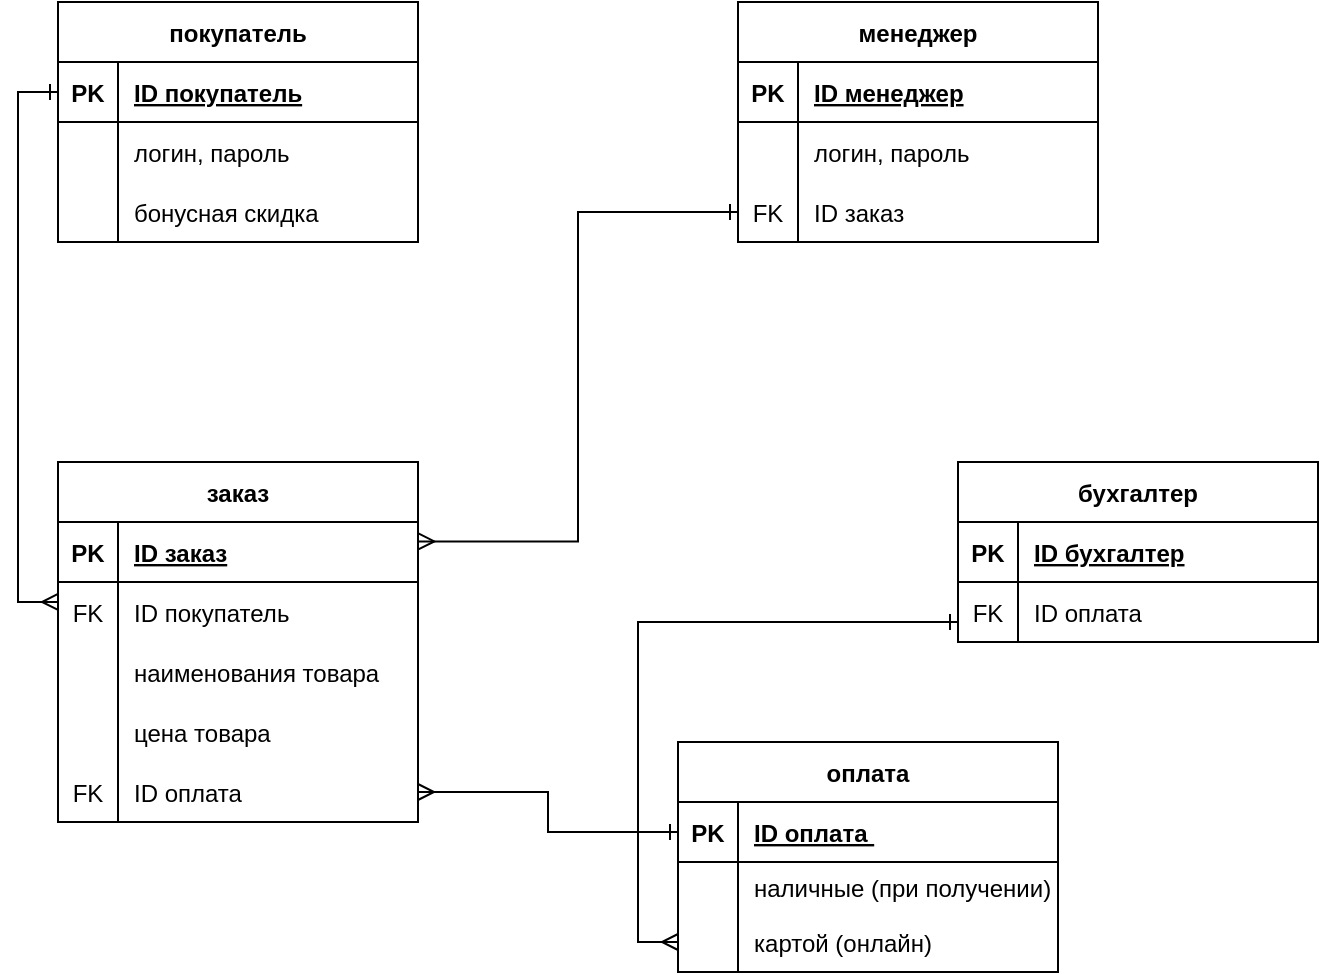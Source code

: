 <mxfile version="20.5.3" type="github">
  <diagram id="JbTqPr7MFs-pzLPAvKMv" name="Страница 1">
    <mxGraphModel dx="981" dy="548" grid="1" gridSize="10" guides="1" tooltips="1" connect="1" arrows="1" fold="1" page="1" pageScale="1" pageWidth="827" pageHeight="1169" math="0" shadow="0">
      <root>
        <mxCell id="0" />
        <mxCell id="1" parent="0" />
        <mxCell id="WolCG5kYPEJdJBEs5XNw-1" value="покупатель" style="shape=table;startSize=30;container=1;collapsible=1;childLayout=tableLayout;fixedRows=1;rowLines=0;fontStyle=1;align=center;resizeLast=1;" vertex="1" parent="1">
          <mxGeometry x="140" y="130" width="180" height="120" as="geometry" />
        </mxCell>
        <mxCell id="WolCG5kYPEJdJBEs5XNw-2" value="" style="shape=tableRow;horizontal=0;startSize=0;swimlaneHead=0;swimlaneBody=0;fillColor=none;collapsible=0;dropTarget=0;points=[[0,0.5],[1,0.5]];portConstraint=eastwest;top=0;left=0;right=0;bottom=1;" vertex="1" parent="WolCG5kYPEJdJBEs5XNw-1">
          <mxGeometry y="30" width="180" height="30" as="geometry" />
        </mxCell>
        <mxCell id="WolCG5kYPEJdJBEs5XNw-3" value="PK" style="shape=partialRectangle;connectable=0;fillColor=none;top=0;left=0;bottom=0;right=0;fontStyle=1;overflow=hidden;" vertex="1" parent="WolCG5kYPEJdJBEs5XNw-2">
          <mxGeometry width="30" height="30" as="geometry">
            <mxRectangle width="30" height="30" as="alternateBounds" />
          </mxGeometry>
        </mxCell>
        <mxCell id="WolCG5kYPEJdJBEs5XNw-4" value="ID покупатель" style="shape=partialRectangle;connectable=0;fillColor=none;top=0;left=0;bottom=0;right=0;align=left;spacingLeft=6;fontStyle=5;overflow=hidden;" vertex="1" parent="WolCG5kYPEJdJBEs5XNw-2">
          <mxGeometry x="30" width="150" height="30" as="geometry">
            <mxRectangle width="150" height="30" as="alternateBounds" />
          </mxGeometry>
        </mxCell>
        <mxCell id="WolCG5kYPEJdJBEs5XNw-5" value="" style="shape=tableRow;horizontal=0;startSize=0;swimlaneHead=0;swimlaneBody=0;fillColor=none;collapsible=0;dropTarget=0;points=[[0,0.5],[1,0.5]];portConstraint=eastwest;top=0;left=0;right=0;bottom=0;" vertex="1" parent="WolCG5kYPEJdJBEs5XNw-1">
          <mxGeometry y="60" width="180" height="30" as="geometry" />
        </mxCell>
        <mxCell id="WolCG5kYPEJdJBEs5XNw-6" value="" style="shape=partialRectangle;connectable=0;fillColor=none;top=0;left=0;bottom=0;right=0;editable=1;overflow=hidden;" vertex="1" parent="WolCG5kYPEJdJBEs5XNw-5">
          <mxGeometry width="30" height="30" as="geometry">
            <mxRectangle width="30" height="30" as="alternateBounds" />
          </mxGeometry>
        </mxCell>
        <mxCell id="WolCG5kYPEJdJBEs5XNw-7" value="логин, пароль" style="shape=partialRectangle;connectable=0;fillColor=none;top=0;left=0;bottom=0;right=0;align=left;spacingLeft=6;overflow=hidden;" vertex="1" parent="WolCG5kYPEJdJBEs5XNw-5">
          <mxGeometry x="30" width="150" height="30" as="geometry">
            <mxRectangle width="150" height="30" as="alternateBounds" />
          </mxGeometry>
        </mxCell>
        <mxCell id="WolCG5kYPEJdJBEs5XNw-11" value="" style="shape=tableRow;horizontal=0;startSize=0;swimlaneHead=0;swimlaneBody=0;fillColor=none;collapsible=0;dropTarget=0;points=[[0,0.5],[1,0.5]];portConstraint=eastwest;top=0;left=0;right=0;bottom=0;" vertex="1" parent="WolCG5kYPEJdJBEs5XNw-1">
          <mxGeometry y="90" width="180" height="30" as="geometry" />
        </mxCell>
        <mxCell id="WolCG5kYPEJdJBEs5XNw-12" value="" style="shape=partialRectangle;connectable=0;fillColor=none;top=0;left=0;bottom=0;right=0;editable=1;overflow=hidden;" vertex="1" parent="WolCG5kYPEJdJBEs5XNw-11">
          <mxGeometry width="30" height="30" as="geometry">
            <mxRectangle width="30" height="30" as="alternateBounds" />
          </mxGeometry>
        </mxCell>
        <mxCell id="WolCG5kYPEJdJBEs5XNw-13" value="бонусная скидка" style="shape=partialRectangle;connectable=0;fillColor=none;top=0;left=0;bottom=0;right=0;align=left;spacingLeft=6;overflow=hidden;" vertex="1" parent="WolCG5kYPEJdJBEs5XNw-11">
          <mxGeometry x="30" width="150" height="30" as="geometry">
            <mxRectangle width="150" height="30" as="alternateBounds" />
          </mxGeometry>
        </mxCell>
        <mxCell id="WolCG5kYPEJdJBEs5XNw-14" value="менеджер" style="shape=table;startSize=30;container=1;collapsible=1;childLayout=tableLayout;fixedRows=1;rowLines=0;fontStyle=1;align=center;resizeLast=1;" vertex="1" parent="1">
          <mxGeometry x="480" y="130" width="180" height="120" as="geometry" />
        </mxCell>
        <mxCell id="WolCG5kYPEJdJBEs5XNw-15" value="" style="shape=tableRow;horizontal=0;startSize=0;swimlaneHead=0;swimlaneBody=0;fillColor=none;collapsible=0;dropTarget=0;points=[[0,0.5],[1,0.5]];portConstraint=eastwest;top=0;left=0;right=0;bottom=1;" vertex="1" parent="WolCG5kYPEJdJBEs5XNw-14">
          <mxGeometry y="30" width="180" height="30" as="geometry" />
        </mxCell>
        <mxCell id="WolCG5kYPEJdJBEs5XNw-16" value="PK" style="shape=partialRectangle;connectable=0;fillColor=none;top=0;left=0;bottom=0;right=0;fontStyle=1;overflow=hidden;" vertex="1" parent="WolCG5kYPEJdJBEs5XNw-15">
          <mxGeometry width="30" height="30" as="geometry">
            <mxRectangle width="30" height="30" as="alternateBounds" />
          </mxGeometry>
        </mxCell>
        <mxCell id="WolCG5kYPEJdJBEs5XNw-17" value="ID менеджер" style="shape=partialRectangle;connectable=0;fillColor=none;top=0;left=0;bottom=0;right=0;align=left;spacingLeft=6;fontStyle=5;overflow=hidden;" vertex="1" parent="WolCG5kYPEJdJBEs5XNw-15">
          <mxGeometry x="30" width="150" height="30" as="geometry">
            <mxRectangle width="150" height="30" as="alternateBounds" />
          </mxGeometry>
        </mxCell>
        <mxCell id="WolCG5kYPEJdJBEs5XNw-18" value="" style="shape=tableRow;horizontal=0;startSize=0;swimlaneHead=0;swimlaneBody=0;fillColor=none;collapsible=0;dropTarget=0;points=[[0,0.5],[1,0.5]];portConstraint=eastwest;top=0;left=0;right=0;bottom=0;" vertex="1" parent="WolCG5kYPEJdJBEs5XNw-14">
          <mxGeometry y="60" width="180" height="30" as="geometry" />
        </mxCell>
        <mxCell id="WolCG5kYPEJdJBEs5XNw-19" value="" style="shape=partialRectangle;connectable=0;fillColor=none;top=0;left=0;bottom=0;right=0;editable=1;overflow=hidden;" vertex="1" parent="WolCG5kYPEJdJBEs5XNw-18">
          <mxGeometry width="30" height="30" as="geometry">
            <mxRectangle width="30" height="30" as="alternateBounds" />
          </mxGeometry>
        </mxCell>
        <mxCell id="WolCG5kYPEJdJBEs5XNw-20" value="логин, пароль" style="shape=partialRectangle;connectable=0;fillColor=none;top=0;left=0;bottom=0;right=0;align=left;spacingLeft=6;overflow=hidden;" vertex="1" parent="WolCG5kYPEJdJBEs5XNw-18">
          <mxGeometry x="30" width="150" height="30" as="geometry">
            <mxRectangle width="150" height="30" as="alternateBounds" />
          </mxGeometry>
        </mxCell>
        <mxCell id="WolCG5kYPEJdJBEs5XNw-21" value="" style="shape=tableRow;horizontal=0;startSize=0;swimlaneHead=0;swimlaneBody=0;fillColor=none;collapsible=0;dropTarget=0;points=[[0,0.5],[1,0.5]];portConstraint=eastwest;top=0;left=0;right=0;bottom=0;" vertex="1" parent="WolCG5kYPEJdJBEs5XNw-14">
          <mxGeometry y="90" width="180" height="30" as="geometry" />
        </mxCell>
        <mxCell id="WolCG5kYPEJdJBEs5XNw-22" value="FK" style="shape=partialRectangle;connectable=0;fillColor=none;top=0;left=0;bottom=0;right=0;editable=1;overflow=hidden;" vertex="1" parent="WolCG5kYPEJdJBEs5XNw-21">
          <mxGeometry width="30" height="30" as="geometry">
            <mxRectangle width="30" height="30" as="alternateBounds" />
          </mxGeometry>
        </mxCell>
        <mxCell id="WolCG5kYPEJdJBEs5XNw-23" value="ID заказ" style="shape=partialRectangle;connectable=0;fillColor=none;top=0;left=0;bottom=0;right=0;align=left;spacingLeft=6;overflow=hidden;" vertex="1" parent="WolCG5kYPEJdJBEs5XNw-21">
          <mxGeometry x="30" width="150" height="30" as="geometry">
            <mxRectangle width="150" height="30" as="alternateBounds" />
          </mxGeometry>
        </mxCell>
        <mxCell id="WolCG5kYPEJdJBEs5XNw-27" value="бухгалтер" style="shape=table;startSize=30;container=1;collapsible=1;childLayout=tableLayout;fixedRows=1;rowLines=0;fontStyle=1;align=center;resizeLast=1;" vertex="1" parent="1">
          <mxGeometry x="590" y="360" width="180" height="90" as="geometry" />
        </mxCell>
        <mxCell id="WolCG5kYPEJdJBEs5XNw-28" value="" style="shape=tableRow;horizontal=0;startSize=0;swimlaneHead=0;swimlaneBody=0;fillColor=none;collapsible=0;dropTarget=0;points=[[0,0.5],[1,0.5]];portConstraint=eastwest;top=0;left=0;right=0;bottom=1;" vertex="1" parent="WolCG5kYPEJdJBEs5XNw-27">
          <mxGeometry y="30" width="180" height="30" as="geometry" />
        </mxCell>
        <mxCell id="WolCG5kYPEJdJBEs5XNw-29" value="PK" style="shape=partialRectangle;connectable=0;fillColor=none;top=0;left=0;bottom=0;right=0;fontStyle=1;overflow=hidden;" vertex="1" parent="WolCG5kYPEJdJBEs5XNw-28">
          <mxGeometry width="30" height="30" as="geometry">
            <mxRectangle width="30" height="30" as="alternateBounds" />
          </mxGeometry>
        </mxCell>
        <mxCell id="WolCG5kYPEJdJBEs5XNw-30" value="ID бухгалтер" style="shape=partialRectangle;connectable=0;fillColor=none;top=0;left=0;bottom=0;right=0;align=left;spacingLeft=6;fontStyle=5;overflow=hidden;" vertex="1" parent="WolCG5kYPEJdJBEs5XNw-28">
          <mxGeometry x="30" width="150" height="30" as="geometry">
            <mxRectangle width="150" height="30" as="alternateBounds" />
          </mxGeometry>
        </mxCell>
        <mxCell id="WolCG5kYPEJdJBEs5XNw-34" value="" style="shape=tableRow;horizontal=0;startSize=0;swimlaneHead=0;swimlaneBody=0;fillColor=none;collapsible=0;dropTarget=0;points=[[0,0.5],[1,0.5]];portConstraint=eastwest;top=0;left=0;right=0;bottom=0;" vertex="1" parent="WolCG5kYPEJdJBEs5XNw-27">
          <mxGeometry y="60" width="180" height="30" as="geometry" />
        </mxCell>
        <mxCell id="WolCG5kYPEJdJBEs5XNw-35" value="FK" style="shape=partialRectangle;connectable=0;fillColor=none;top=0;left=0;bottom=0;right=0;editable=1;overflow=hidden;" vertex="1" parent="WolCG5kYPEJdJBEs5XNw-34">
          <mxGeometry width="30" height="30" as="geometry">
            <mxRectangle width="30" height="30" as="alternateBounds" />
          </mxGeometry>
        </mxCell>
        <mxCell id="WolCG5kYPEJdJBEs5XNw-36" value="ID оплата" style="shape=partialRectangle;connectable=0;fillColor=none;top=0;left=0;bottom=0;right=0;align=left;spacingLeft=6;overflow=hidden;" vertex="1" parent="WolCG5kYPEJdJBEs5XNw-34">
          <mxGeometry x="30" width="150" height="30" as="geometry">
            <mxRectangle width="150" height="30" as="alternateBounds" />
          </mxGeometry>
        </mxCell>
        <mxCell id="WolCG5kYPEJdJBEs5XNw-40" value="заказ" style="shape=table;startSize=30;container=1;collapsible=1;childLayout=tableLayout;fixedRows=1;rowLines=0;fontStyle=1;align=center;resizeLast=1;" vertex="1" parent="1">
          <mxGeometry x="140" y="360" width="180" height="180" as="geometry" />
        </mxCell>
        <mxCell id="WolCG5kYPEJdJBEs5XNw-41" value="" style="shape=tableRow;horizontal=0;startSize=0;swimlaneHead=0;swimlaneBody=0;fillColor=none;collapsible=0;dropTarget=0;points=[[0,0.5],[1,0.5]];portConstraint=eastwest;top=0;left=0;right=0;bottom=1;" vertex="1" parent="WolCG5kYPEJdJBEs5XNw-40">
          <mxGeometry y="30" width="180" height="30" as="geometry" />
        </mxCell>
        <mxCell id="WolCG5kYPEJdJBEs5XNw-42" value="PK" style="shape=partialRectangle;connectable=0;fillColor=none;top=0;left=0;bottom=0;right=0;fontStyle=1;overflow=hidden;" vertex="1" parent="WolCG5kYPEJdJBEs5XNw-41">
          <mxGeometry width="30" height="30" as="geometry">
            <mxRectangle width="30" height="30" as="alternateBounds" />
          </mxGeometry>
        </mxCell>
        <mxCell id="WolCG5kYPEJdJBEs5XNw-43" value="ID заказ" style="shape=partialRectangle;connectable=0;fillColor=none;top=0;left=0;bottom=0;right=0;align=left;spacingLeft=6;fontStyle=5;overflow=hidden;" vertex="1" parent="WolCG5kYPEJdJBEs5XNw-41">
          <mxGeometry x="30" width="150" height="30" as="geometry">
            <mxRectangle width="150" height="30" as="alternateBounds" />
          </mxGeometry>
        </mxCell>
        <mxCell id="WolCG5kYPEJdJBEs5XNw-44" value="" style="shape=tableRow;horizontal=0;startSize=0;swimlaneHead=0;swimlaneBody=0;fillColor=none;collapsible=0;dropTarget=0;points=[[0,0.5],[1,0.5]];portConstraint=eastwest;top=0;left=0;right=0;bottom=0;" vertex="1" parent="WolCG5kYPEJdJBEs5XNw-40">
          <mxGeometry y="60" width="180" height="30" as="geometry" />
        </mxCell>
        <mxCell id="WolCG5kYPEJdJBEs5XNw-45" value="FK" style="shape=partialRectangle;connectable=0;fillColor=none;top=0;left=0;bottom=0;right=0;editable=1;overflow=hidden;" vertex="1" parent="WolCG5kYPEJdJBEs5XNw-44">
          <mxGeometry width="30" height="30" as="geometry">
            <mxRectangle width="30" height="30" as="alternateBounds" />
          </mxGeometry>
        </mxCell>
        <mxCell id="WolCG5kYPEJdJBEs5XNw-46" value="ID покупатель" style="shape=partialRectangle;connectable=0;fillColor=none;top=0;left=0;bottom=0;right=0;align=left;spacingLeft=6;overflow=hidden;" vertex="1" parent="WolCG5kYPEJdJBEs5XNw-44">
          <mxGeometry x="30" width="150" height="30" as="geometry">
            <mxRectangle width="150" height="30" as="alternateBounds" />
          </mxGeometry>
        </mxCell>
        <mxCell id="WolCG5kYPEJdJBEs5XNw-47" value="" style="shape=tableRow;horizontal=0;startSize=0;swimlaneHead=0;swimlaneBody=0;fillColor=none;collapsible=0;dropTarget=0;points=[[0,0.5],[1,0.5]];portConstraint=eastwest;top=0;left=0;right=0;bottom=0;" vertex="1" parent="WolCG5kYPEJdJBEs5XNw-40">
          <mxGeometry y="90" width="180" height="30" as="geometry" />
        </mxCell>
        <mxCell id="WolCG5kYPEJdJBEs5XNw-48" value="" style="shape=partialRectangle;connectable=0;fillColor=none;top=0;left=0;bottom=0;right=0;editable=1;overflow=hidden;" vertex="1" parent="WolCG5kYPEJdJBEs5XNw-47">
          <mxGeometry width="30" height="30" as="geometry">
            <mxRectangle width="30" height="30" as="alternateBounds" />
          </mxGeometry>
        </mxCell>
        <mxCell id="WolCG5kYPEJdJBEs5XNw-49" value="наименования товара" style="shape=partialRectangle;connectable=0;fillColor=none;top=0;left=0;bottom=0;right=0;align=left;spacingLeft=6;overflow=hidden;" vertex="1" parent="WolCG5kYPEJdJBEs5XNw-47">
          <mxGeometry x="30" width="150" height="30" as="geometry">
            <mxRectangle width="150" height="30" as="alternateBounds" />
          </mxGeometry>
        </mxCell>
        <mxCell id="WolCG5kYPEJdJBEs5XNw-87" style="shape=tableRow;horizontal=0;startSize=0;swimlaneHead=0;swimlaneBody=0;fillColor=none;collapsible=0;dropTarget=0;points=[[0,0.5],[1,0.5]];portConstraint=eastwest;top=0;left=0;right=0;bottom=0;" vertex="1" parent="WolCG5kYPEJdJBEs5XNw-40">
          <mxGeometry y="120" width="180" height="30" as="geometry" />
        </mxCell>
        <mxCell id="WolCG5kYPEJdJBEs5XNw-88" style="shape=partialRectangle;connectable=0;fillColor=none;top=0;left=0;bottom=0;right=0;editable=1;overflow=hidden;" vertex="1" parent="WolCG5kYPEJdJBEs5XNw-87">
          <mxGeometry width="30" height="30" as="geometry">
            <mxRectangle width="30" height="30" as="alternateBounds" />
          </mxGeometry>
        </mxCell>
        <mxCell id="WolCG5kYPEJdJBEs5XNw-89" value="цена товара" style="shape=partialRectangle;connectable=0;fillColor=none;top=0;left=0;bottom=0;right=0;align=left;spacingLeft=6;overflow=hidden;" vertex="1" parent="WolCG5kYPEJdJBEs5XNw-87">
          <mxGeometry x="30" width="150" height="30" as="geometry">
            <mxRectangle width="150" height="30" as="alternateBounds" />
          </mxGeometry>
        </mxCell>
        <mxCell id="WolCG5kYPEJdJBEs5XNw-90" style="shape=tableRow;horizontal=0;startSize=0;swimlaneHead=0;swimlaneBody=0;fillColor=none;collapsible=0;dropTarget=0;points=[[0,0.5],[1,0.5]];portConstraint=eastwest;top=0;left=0;right=0;bottom=0;" vertex="1" parent="WolCG5kYPEJdJBEs5XNw-40">
          <mxGeometry y="150" width="180" height="30" as="geometry" />
        </mxCell>
        <mxCell id="WolCG5kYPEJdJBEs5XNw-91" value="FK" style="shape=partialRectangle;connectable=0;fillColor=none;top=0;left=0;bottom=0;right=0;editable=1;overflow=hidden;" vertex="1" parent="WolCG5kYPEJdJBEs5XNw-90">
          <mxGeometry width="30" height="30" as="geometry">
            <mxRectangle width="30" height="30" as="alternateBounds" />
          </mxGeometry>
        </mxCell>
        <mxCell id="WolCG5kYPEJdJBEs5XNw-92" value="ID оплата" style="shape=partialRectangle;connectable=0;fillColor=none;top=0;left=0;bottom=0;right=0;align=left;spacingLeft=6;overflow=hidden;" vertex="1" parent="WolCG5kYPEJdJBEs5XNw-90">
          <mxGeometry x="30" width="150" height="30" as="geometry">
            <mxRectangle width="150" height="30" as="alternateBounds" />
          </mxGeometry>
        </mxCell>
        <mxCell id="WolCG5kYPEJdJBEs5XNw-53" value="оплата" style="shape=table;startSize=30;container=1;collapsible=1;childLayout=tableLayout;fixedRows=1;rowLines=0;fontStyle=1;align=center;resizeLast=1;" vertex="1" parent="1">
          <mxGeometry x="450" y="500" width="190" height="115" as="geometry" />
        </mxCell>
        <mxCell id="WolCG5kYPEJdJBEs5XNw-54" value="" style="shape=tableRow;horizontal=0;startSize=0;swimlaneHead=0;swimlaneBody=0;fillColor=none;collapsible=0;dropTarget=0;points=[[0,0.5],[1,0.5]];portConstraint=eastwest;top=0;left=0;right=0;bottom=1;" vertex="1" parent="WolCG5kYPEJdJBEs5XNw-53">
          <mxGeometry y="30" width="190" height="30" as="geometry" />
        </mxCell>
        <mxCell id="WolCG5kYPEJdJBEs5XNw-55" value="PK" style="shape=partialRectangle;connectable=0;fillColor=none;top=0;left=0;bottom=0;right=0;fontStyle=1;overflow=hidden;" vertex="1" parent="WolCG5kYPEJdJBEs5XNw-54">
          <mxGeometry width="30" height="30" as="geometry">
            <mxRectangle width="30" height="30" as="alternateBounds" />
          </mxGeometry>
        </mxCell>
        <mxCell id="WolCG5kYPEJdJBEs5XNw-56" value="ID оплата " style="shape=partialRectangle;connectable=0;fillColor=none;top=0;left=0;bottom=0;right=0;align=left;spacingLeft=6;fontStyle=5;overflow=hidden;" vertex="1" parent="WolCG5kYPEJdJBEs5XNw-54">
          <mxGeometry x="30" width="160" height="30" as="geometry">
            <mxRectangle width="160" height="30" as="alternateBounds" />
          </mxGeometry>
        </mxCell>
        <mxCell id="WolCG5kYPEJdJBEs5XNw-57" value="" style="shape=tableRow;horizontal=0;startSize=0;swimlaneHead=0;swimlaneBody=0;fillColor=none;collapsible=0;dropTarget=0;points=[[0,0.5],[1,0.5]];portConstraint=eastwest;top=0;left=0;right=0;bottom=0;" vertex="1" parent="WolCG5kYPEJdJBEs5XNw-53">
          <mxGeometry y="60" width="190" height="25" as="geometry" />
        </mxCell>
        <mxCell id="WolCG5kYPEJdJBEs5XNw-58" value="" style="shape=partialRectangle;connectable=0;fillColor=none;top=0;left=0;bottom=0;right=0;editable=1;overflow=hidden;" vertex="1" parent="WolCG5kYPEJdJBEs5XNw-57">
          <mxGeometry width="30" height="25" as="geometry">
            <mxRectangle width="30" height="25" as="alternateBounds" />
          </mxGeometry>
        </mxCell>
        <mxCell id="WolCG5kYPEJdJBEs5XNw-59" value="наличные (при получении)" style="shape=partialRectangle;connectable=0;fillColor=none;top=0;left=0;bottom=0;right=0;align=left;spacingLeft=6;overflow=hidden;" vertex="1" parent="WolCG5kYPEJdJBEs5XNw-57">
          <mxGeometry x="30" width="160" height="25" as="geometry">
            <mxRectangle width="160" height="25" as="alternateBounds" />
          </mxGeometry>
        </mxCell>
        <mxCell id="WolCG5kYPEJdJBEs5XNw-60" value="" style="shape=tableRow;horizontal=0;startSize=0;swimlaneHead=0;swimlaneBody=0;fillColor=none;collapsible=0;dropTarget=0;points=[[0,0.5],[1,0.5]];portConstraint=eastwest;top=0;left=0;right=0;bottom=0;" vertex="1" parent="WolCG5kYPEJdJBEs5XNw-53">
          <mxGeometry y="85" width="190" height="30" as="geometry" />
        </mxCell>
        <mxCell id="WolCG5kYPEJdJBEs5XNw-61" value="" style="shape=partialRectangle;connectable=0;fillColor=none;top=0;left=0;bottom=0;right=0;editable=1;overflow=hidden;" vertex="1" parent="WolCG5kYPEJdJBEs5XNw-60">
          <mxGeometry width="30" height="30" as="geometry">
            <mxRectangle width="30" height="30" as="alternateBounds" />
          </mxGeometry>
        </mxCell>
        <mxCell id="WolCG5kYPEJdJBEs5XNw-62" value="картой (онлайн)" style="shape=partialRectangle;connectable=0;fillColor=none;top=0;left=0;bottom=0;right=0;align=left;spacingLeft=6;overflow=hidden;" vertex="1" parent="WolCG5kYPEJdJBEs5XNw-60">
          <mxGeometry x="30" width="160" height="30" as="geometry">
            <mxRectangle width="160" height="30" as="alternateBounds" />
          </mxGeometry>
        </mxCell>
        <mxCell id="WolCG5kYPEJdJBEs5XNw-68" style="edgeStyle=orthogonalEdgeStyle;rounded=0;orthogonalLoop=1;jettySize=auto;html=1;entryX=0;entryY=0.5;entryDx=0;entryDy=0;startArrow=ERone;startFill=0;endArrow=ERmany;endFill=0;exitX=0;exitY=0.667;exitDx=0;exitDy=0;exitPerimeter=0;" edge="1" parent="1" source="WolCG5kYPEJdJBEs5XNw-34" target="WolCG5kYPEJdJBEs5XNw-60">
          <mxGeometry relative="1" as="geometry" />
        </mxCell>
        <mxCell id="WolCG5kYPEJdJBEs5XNw-71" style="edgeStyle=orthogonalEdgeStyle;rounded=0;orthogonalLoop=1;jettySize=auto;html=1;entryX=0;entryY=0.333;entryDx=0;entryDy=0;entryPerimeter=0;startArrow=ERone;startFill=0;endArrow=ERmany;endFill=0;" edge="1" parent="1" source="WolCG5kYPEJdJBEs5XNw-2" target="WolCG5kYPEJdJBEs5XNw-44">
          <mxGeometry relative="1" as="geometry" />
        </mxCell>
        <mxCell id="WolCG5kYPEJdJBEs5XNw-72" style="edgeStyle=orthogonalEdgeStyle;rounded=0;orthogonalLoop=1;jettySize=auto;html=1;entryX=1.001;entryY=0.324;entryDx=0;entryDy=0;entryPerimeter=0;startArrow=ERone;startFill=0;endArrow=ERmany;endFill=0;" edge="1" parent="1" source="WolCG5kYPEJdJBEs5XNw-21" target="WolCG5kYPEJdJBEs5XNw-41">
          <mxGeometry relative="1" as="geometry" />
        </mxCell>
        <mxCell id="WolCG5kYPEJdJBEs5XNw-96" style="edgeStyle=orthogonalEdgeStyle;rounded=0;orthogonalLoop=1;jettySize=auto;html=1;entryX=1;entryY=0.5;entryDx=0;entryDy=0;startArrow=ERone;startFill=0;endArrow=ERmany;endFill=0;" edge="1" parent="1" source="WolCG5kYPEJdJBEs5XNw-54" target="WolCG5kYPEJdJBEs5XNw-90">
          <mxGeometry relative="1" as="geometry" />
        </mxCell>
      </root>
    </mxGraphModel>
  </diagram>
</mxfile>
